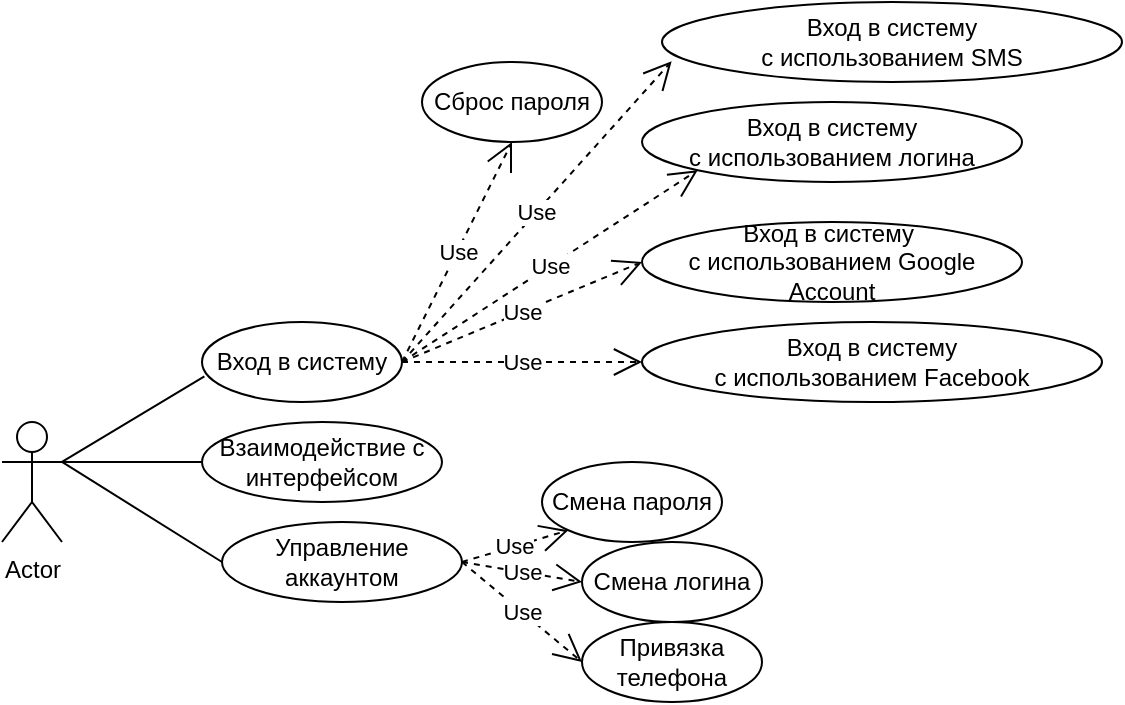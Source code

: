 <mxfile version="13.9.0" type="github">
  <diagram id="wE6TIS16id_fP7kHf7kX" name="Page-1">
    <mxGraphModel dx="990" dy="589" grid="1" gridSize="10" guides="1" tooltips="1" connect="1" arrows="1" fold="1" page="1" pageScale="1" pageWidth="827" pageHeight="1169" math="0" shadow="0">
      <root>
        <mxCell id="0" />
        <mxCell id="1" parent="0" />
        <mxCell id="heLu0DOsVDMk59JwkCFb-1" value="Actor" style="shape=umlActor;verticalLabelPosition=bottom;verticalAlign=top;html=1;" vertex="1" parent="1">
          <mxGeometry x="100" y="300" width="30" height="60" as="geometry" />
        </mxCell>
        <mxCell id="heLu0DOsVDMk59JwkCFb-2" value="Вход в систему" style="ellipse;whiteSpace=wrap;html=1;align=center;" vertex="1" parent="1">
          <mxGeometry x="200" y="250" width="100" height="40" as="geometry" />
        </mxCell>
        <mxCell id="heLu0DOsVDMk59JwkCFb-3" value="" style="endArrow=none;html=1;exitX=1;exitY=0.333;exitDx=0;exitDy=0;exitPerimeter=0;entryX=0.012;entryY=0.68;entryDx=0;entryDy=0;entryPerimeter=0;" edge="1" parent="1" source="heLu0DOsVDMk59JwkCFb-1" target="heLu0DOsVDMk59JwkCFb-2">
          <mxGeometry width="50" height="50" relative="1" as="geometry">
            <mxPoint x="150" y="340" as="sourcePoint" />
            <mxPoint x="200" y="290" as="targetPoint" />
          </mxGeometry>
        </mxCell>
        <mxCell id="heLu0DOsVDMk59JwkCFb-4" value="Вход в систему&lt;br&gt;с использованием логина" style="ellipse;whiteSpace=wrap;html=1;align=center;" vertex="1" parent="1">
          <mxGeometry x="420" y="140" width="190" height="40" as="geometry" />
        </mxCell>
        <mxCell id="heLu0DOsVDMk59JwkCFb-5" value="Вход в систему&amp;nbsp;&lt;br&gt;с использованием Google Account" style="ellipse;whiteSpace=wrap;html=1;align=center;" vertex="1" parent="1">
          <mxGeometry x="420" y="200" width="190" height="40" as="geometry" />
        </mxCell>
        <mxCell id="heLu0DOsVDMk59JwkCFb-6" value="Вход в систему&lt;br&gt;c использованием Facebook" style="ellipse;whiteSpace=wrap;html=1;align=center;" vertex="1" parent="1">
          <mxGeometry x="420" y="250" width="230" height="40" as="geometry" />
        </mxCell>
        <mxCell id="heLu0DOsVDMk59JwkCFb-11" value="Вход в систему&lt;br&gt;c использованием SMS" style="ellipse;whiteSpace=wrap;html=1;align=center;" vertex="1" parent="1">
          <mxGeometry x="430" y="90" width="230" height="40" as="geometry" />
        </mxCell>
        <mxCell id="heLu0DOsVDMk59JwkCFb-13" value="" style="endArrow=none;html=1;exitX=1;exitY=0.333;exitDx=0;exitDy=0;exitPerimeter=0;entryX=0;entryY=0.5;entryDx=0;entryDy=0;" edge="1" parent="1" source="heLu0DOsVDMk59JwkCFb-1" target="heLu0DOsVDMk59JwkCFb-14">
          <mxGeometry width="50" height="50" relative="1" as="geometry">
            <mxPoint x="140" y="330" as="sourcePoint" />
            <mxPoint x="200" y="320" as="targetPoint" />
          </mxGeometry>
        </mxCell>
        <mxCell id="heLu0DOsVDMk59JwkCFb-14" value="Взаимодействие с интерфейсом" style="ellipse;whiteSpace=wrap;html=1;align=center;" vertex="1" parent="1">
          <mxGeometry x="200" y="300" width="120" height="40" as="geometry" />
        </mxCell>
        <mxCell id="heLu0DOsVDMk59JwkCFb-16" value="" style="endArrow=none;html=1;exitX=1;exitY=0.333;exitDx=0;exitDy=0;exitPerimeter=0;entryX=0;entryY=0.5;entryDx=0;entryDy=0;" edge="1" parent="1" target="heLu0DOsVDMk59JwkCFb-17" source="heLu0DOsVDMk59JwkCFb-1">
          <mxGeometry width="50" height="50" relative="1" as="geometry">
            <mxPoint x="140" y="370" as="sourcePoint" />
            <mxPoint x="210" y="370" as="targetPoint" />
          </mxGeometry>
        </mxCell>
        <mxCell id="heLu0DOsVDMk59JwkCFb-17" value="Управление аккаунтом" style="ellipse;whiteSpace=wrap;html=1;align=center;" vertex="1" parent="1">
          <mxGeometry x="210" y="350" width="120" height="40" as="geometry" />
        </mxCell>
        <mxCell id="heLu0DOsVDMk59JwkCFb-19" value="Смена пароля" style="ellipse;whiteSpace=wrap;html=1;align=center;" vertex="1" parent="1">
          <mxGeometry x="370" y="320" width="90" height="40" as="geometry" />
        </mxCell>
        <mxCell id="heLu0DOsVDMk59JwkCFb-20" value="Сброс пароля" style="ellipse;whiteSpace=wrap;html=1;align=center;" vertex="1" parent="1">
          <mxGeometry x="310" y="120" width="90" height="40" as="geometry" />
        </mxCell>
        <mxCell id="heLu0DOsVDMk59JwkCFb-22" value="Use" style="endArrow=open;endSize=12;dashed=1;html=1;exitX=1;exitY=0.5;exitDx=0;exitDy=0;entryX=0;entryY=1;entryDx=0;entryDy=0;" edge="1" parent="1" source="heLu0DOsVDMk59JwkCFb-17" target="heLu0DOsVDMk59JwkCFb-19">
          <mxGeometry width="160" relative="1" as="geometry">
            <mxPoint x="280" y="430" as="sourcePoint" />
            <mxPoint x="440" y="430" as="targetPoint" />
          </mxGeometry>
        </mxCell>
        <mxCell id="heLu0DOsVDMk59JwkCFb-23" value="Use" style="endArrow=open;endSize=12;dashed=1;html=1;exitX=1;exitY=0.5;exitDx=0;exitDy=0;entryX=0;entryY=0.5;entryDx=0;entryDy=0;" edge="1" parent="1" source="heLu0DOsVDMk59JwkCFb-2" target="heLu0DOsVDMk59JwkCFb-6">
          <mxGeometry width="160" relative="1" as="geometry">
            <mxPoint x="310" y="300" as="sourcePoint" />
            <mxPoint x="470" y="300" as="targetPoint" />
          </mxGeometry>
        </mxCell>
        <mxCell id="heLu0DOsVDMk59JwkCFb-24" value="Use" style="endArrow=open;endSize=12;dashed=1;html=1;exitX=1;exitY=0.5;exitDx=0;exitDy=0;entryX=0;entryY=0.5;entryDx=0;entryDy=0;" edge="1" parent="1" source="heLu0DOsVDMk59JwkCFb-2" target="heLu0DOsVDMk59JwkCFb-5">
          <mxGeometry width="160" relative="1" as="geometry">
            <mxPoint x="310" y="280" as="sourcePoint" />
            <mxPoint x="430" y="280" as="targetPoint" />
          </mxGeometry>
        </mxCell>
        <mxCell id="heLu0DOsVDMk59JwkCFb-25" value="Use" style="endArrow=open;endSize=12;dashed=1;html=1;exitX=1;exitY=0.5;exitDx=0;exitDy=0;entryX=0;entryY=1;entryDx=0;entryDy=0;" edge="1" parent="1" source="heLu0DOsVDMk59JwkCFb-2" target="heLu0DOsVDMk59JwkCFb-4">
          <mxGeometry width="160" relative="1" as="geometry">
            <mxPoint x="310" y="280" as="sourcePoint" />
            <mxPoint x="430" y="230" as="targetPoint" />
          </mxGeometry>
        </mxCell>
        <mxCell id="heLu0DOsVDMk59JwkCFb-26" value="Use" style="endArrow=open;endSize=12;dashed=1;html=1;exitX=1;exitY=0.5;exitDx=0;exitDy=0;entryX=0.021;entryY=0.74;entryDx=0;entryDy=0;entryPerimeter=0;" edge="1" parent="1" source="heLu0DOsVDMk59JwkCFb-2" target="heLu0DOsVDMk59JwkCFb-11">
          <mxGeometry width="160" relative="1" as="geometry">
            <mxPoint x="310" y="255.86" as="sourcePoint" />
            <mxPoint x="457.825" y="160.002" as="targetPoint" />
          </mxGeometry>
        </mxCell>
        <mxCell id="heLu0DOsVDMk59JwkCFb-27" value="Use" style="endArrow=open;endSize=12;dashed=1;html=1;exitX=1;exitY=0.5;exitDx=0;exitDy=0;entryX=0.5;entryY=1;entryDx=0;entryDy=0;" edge="1" parent="1" source="heLu0DOsVDMk59JwkCFb-2" target="heLu0DOsVDMk59JwkCFb-20">
          <mxGeometry width="160" relative="1" as="geometry">
            <mxPoint x="310" y="280" as="sourcePoint" />
            <mxPoint x="444.83" y="129.6" as="targetPoint" />
          </mxGeometry>
        </mxCell>
        <mxCell id="heLu0DOsVDMk59JwkCFb-28" value="Use" style="endArrow=open;endSize=12;dashed=1;html=1;exitX=1;exitY=0.5;exitDx=0;exitDy=0;entryX=0;entryY=0.5;entryDx=0;entryDy=0;" edge="1" parent="1" source="heLu0DOsVDMk59JwkCFb-17" target="heLu0DOsVDMk59JwkCFb-29">
          <mxGeometry width="160" relative="1" as="geometry">
            <mxPoint x="340" y="380" as="sourcePoint" />
            <mxPoint x="390" y="380" as="targetPoint" />
          </mxGeometry>
        </mxCell>
        <mxCell id="heLu0DOsVDMk59JwkCFb-29" value="Смена логина" style="ellipse;whiteSpace=wrap;html=1;align=center;" vertex="1" parent="1">
          <mxGeometry x="390" y="360" width="90" height="40" as="geometry" />
        </mxCell>
        <mxCell id="heLu0DOsVDMk59JwkCFb-31" value="Use" style="endArrow=open;endSize=12;dashed=1;html=1;exitX=1;exitY=0.5;exitDx=0;exitDy=0;entryX=0;entryY=0.5;entryDx=0;entryDy=0;" edge="1" parent="1" source="heLu0DOsVDMk59JwkCFb-17" target="heLu0DOsVDMk59JwkCFb-32">
          <mxGeometry width="160" relative="1" as="geometry">
            <mxPoint x="340" y="380" as="sourcePoint" />
            <mxPoint x="380" y="410" as="targetPoint" />
          </mxGeometry>
        </mxCell>
        <mxCell id="heLu0DOsVDMk59JwkCFb-32" value="Привязка телефона" style="ellipse;whiteSpace=wrap;html=1;align=center;" vertex="1" parent="1">
          <mxGeometry x="390" y="400" width="90" height="40" as="geometry" />
        </mxCell>
      </root>
    </mxGraphModel>
  </diagram>
</mxfile>
